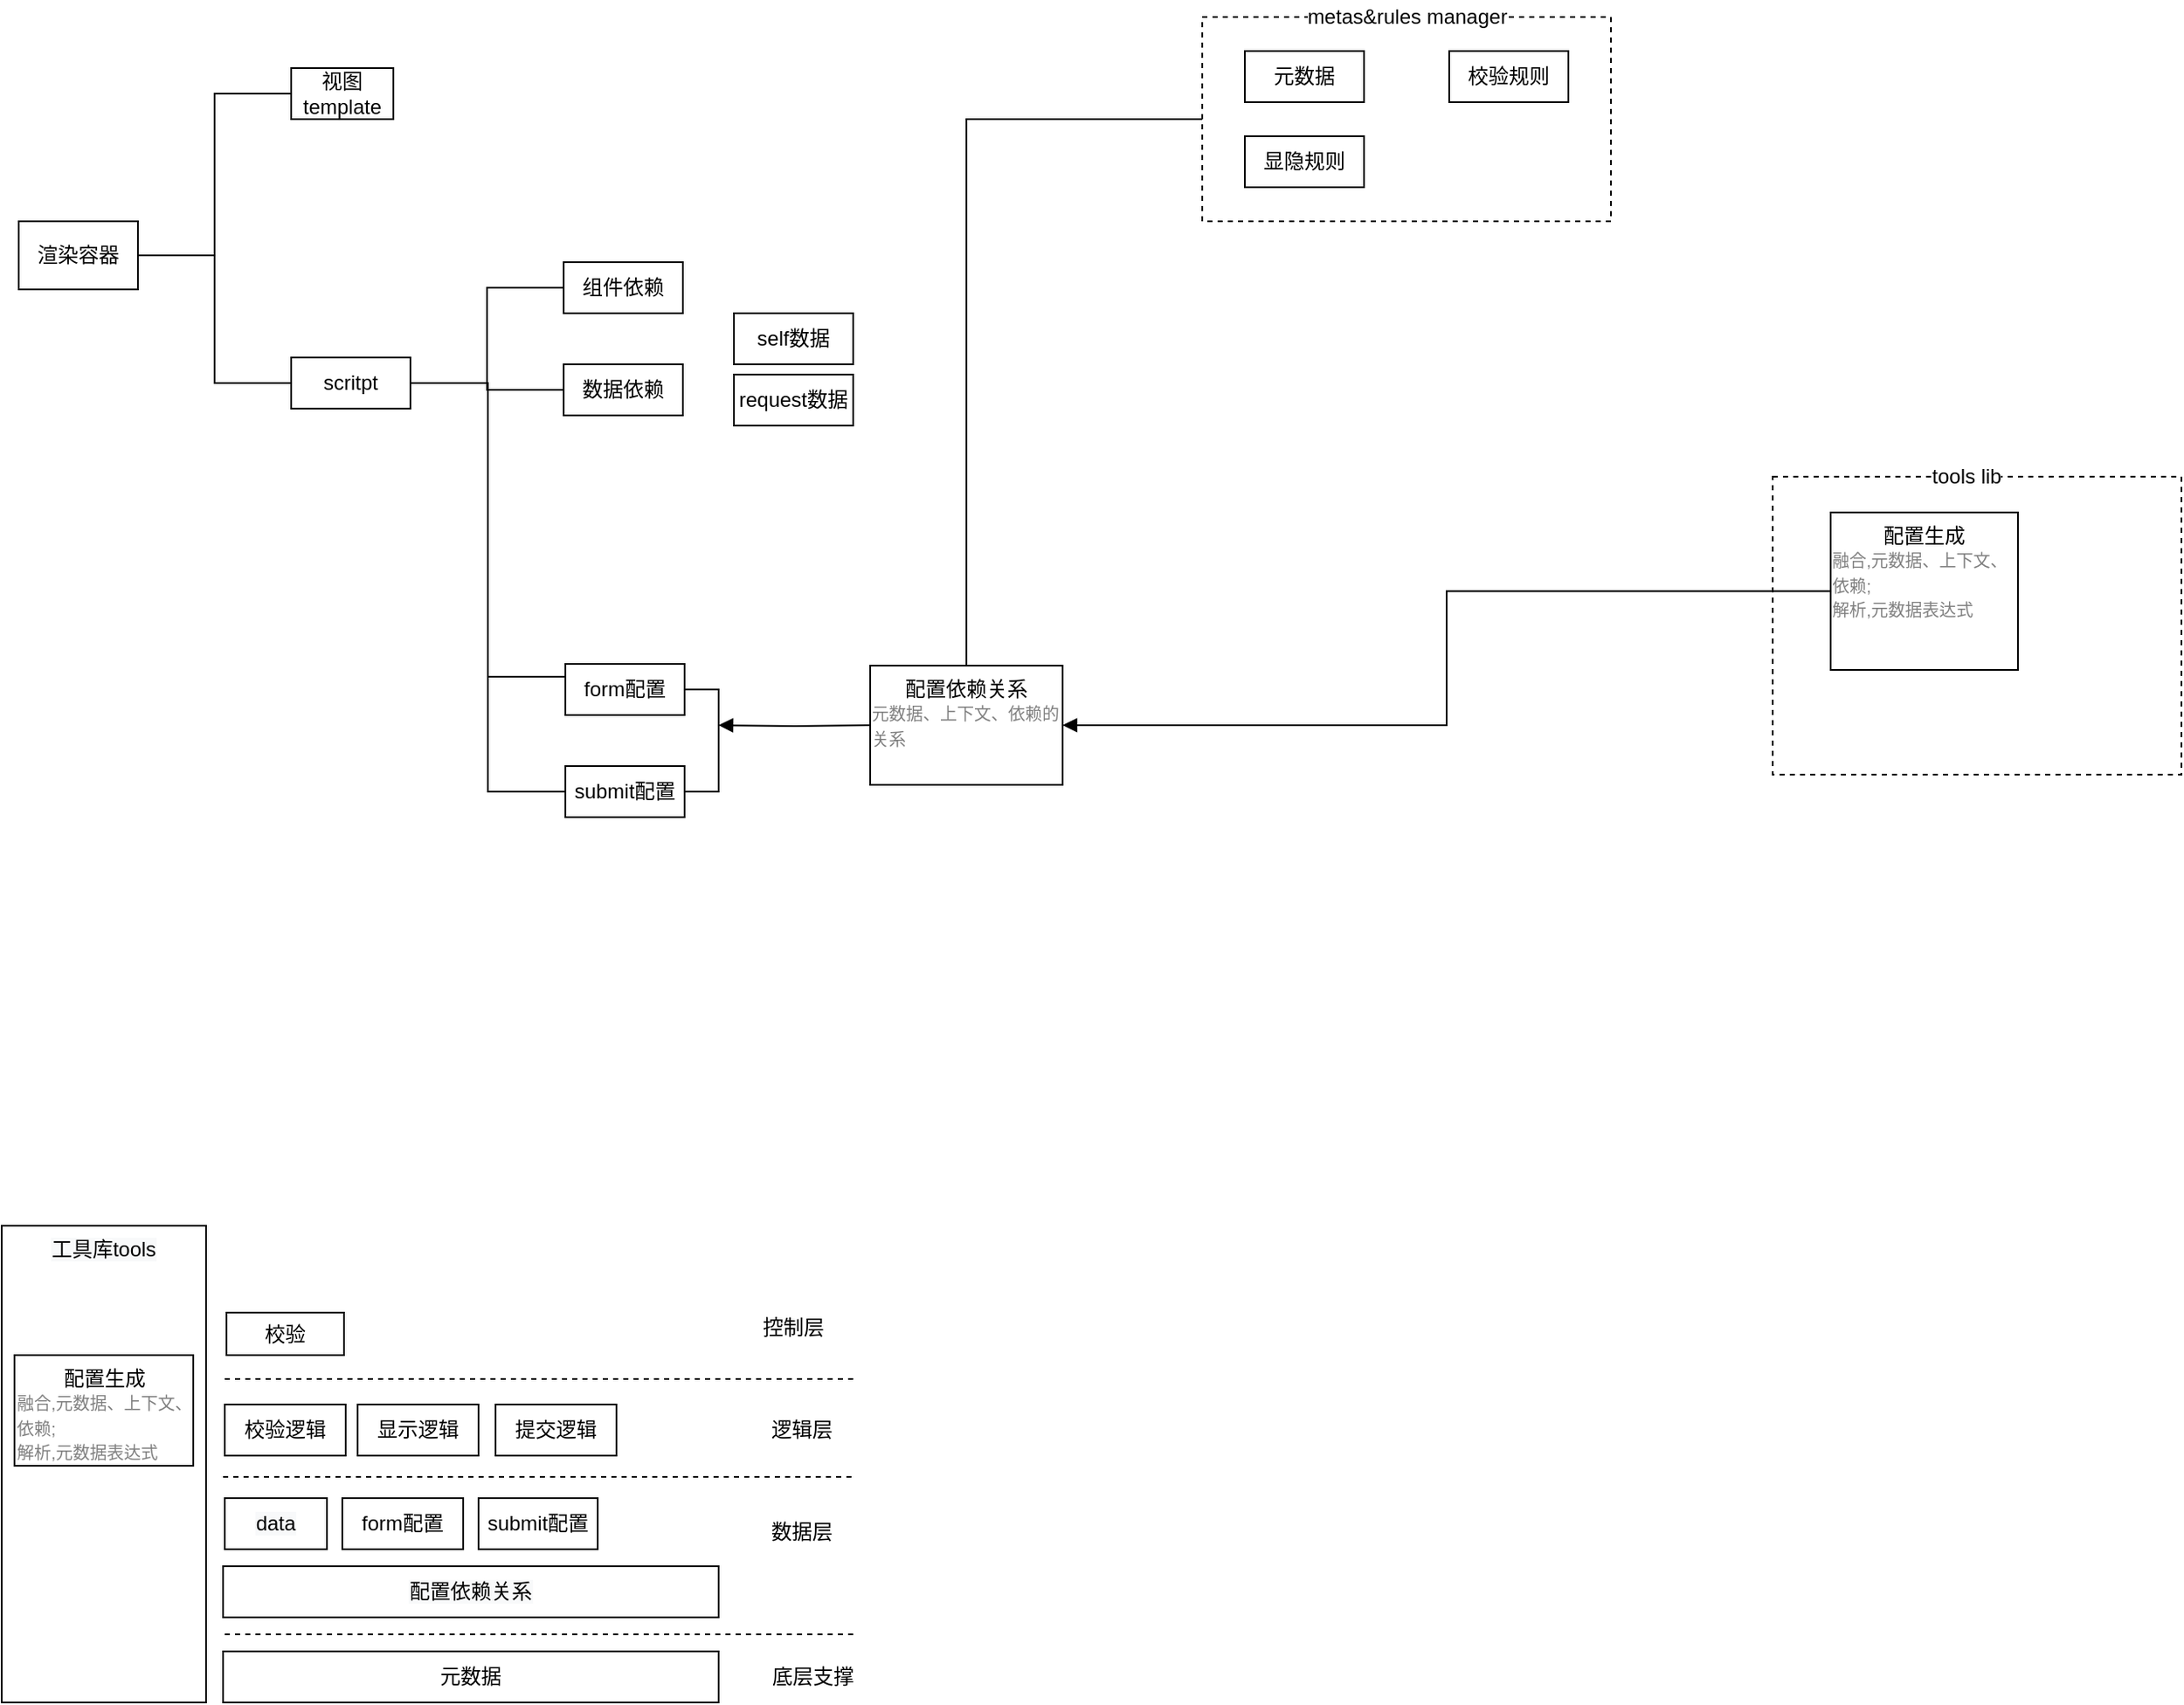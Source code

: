 <mxfile version="14.1.3" type="github">
  <diagram id="pBgmhtFyX_WPpMTLfvvG" name="Page-1">
    <mxGraphModel dx="1036" dy="661" grid="1" gridSize="10" guides="1" tooltips="1" connect="1" arrows="1" fold="1" page="1" pageScale="1" pageWidth="1920" pageHeight="1200" math="0" shadow="0">
      <root>
        <mxCell id="0" />
        <mxCell id="1" parent="0" />
        <mxCell id="JbMXxOMYKMevarVttDCR-4" value="" style="group" vertex="1" connectable="0" parent="1">
          <mxGeometry x="1070" y="310" width="240" height="185" as="geometry" />
        </mxCell>
        <mxCell id="ZCPLQkThrctgt06H_Gng-33" value="" style="rounded=0;whiteSpace=wrap;html=1;dashed=1;" parent="JbMXxOMYKMevarVttDCR-4" vertex="1">
          <mxGeometry y="10" width="240" height="175" as="geometry" />
        </mxCell>
        <mxCell id="ZCPLQkThrctgt06H_Gng-34" value="tools lib" style="text;html=1;strokeColor=none;fillColor=none;align=center;verticalAlign=middle;whiteSpace=wrap;rounded=0;labelBackgroundColor=#FFFFFF;" parent="JbMXxOMYKMevarVttDCR-4" vertex="1">
          <mxGeometry x="88" width="52" height="20" as="geometry" />
        </mxCell>
        <mxCell id="ZCPLQkThrctgt06H_Gng-21" value="配置生成&lt;br&gt;&lt;div style=&quot;text-align: left&quot;&gt;&lt;span style=&quot;font-size: 10px&quot;&gt;&lt;font color=&quot;#808080&quot;&gt;融合,元数据、上下文、依赖;&lt;/font&gt;&lt;/span&gt;&lt;/div&gt;&lt;div style=&quot;text-align: left&quot;&gt;&lt;span style=&quot;font-size: 10px&quot;&gt;&lt;font color=&quot;#808080&quot;&gt;解析,元数据表达式&lt;/font&gt;&lt;/span&gt;&lt;/div&gt;" style="whiteSpace=wrap;html=1;rounded=0;align=center;verticalAlign=top;" parent="JbMXxOMYKMevarVttDCR-4" vertex="1">
          <mxGeometry x="34" y="31" width="110" height="92.5" as="geometry" />
        </mxCell>
        <mxCell id="ZCPLQkThrctgt06H_Gng-32" style="edgeStyle=orthogonalEdgeStyle;rounded=0;sketch=0;orthogonalLoop=1;jettySize=auto;html=1;entryX=0.5;entryY=0;entryDx=0;entryDy=0;endArrow=none;endFill=0;" parent="1" source="ZCPLQkThrctgt06H_Gng-31" target="ZCPLQkThrctgt06H_Gng-20" edge="1">
          <mxGeometry relative="1" as="geometry" />
        </mxCell>
        <mxCell id="ZCPLQkThrctgt06H_Gng-31" value="" style="rounded=0;whiteSpace=wrap;html=1;dashed=1;" parent="1" vertex="1">
          <mxGeometry x="735" y="50" width="240" height="120" as="geometry" />
        </mxCell>
        <mxCell id="ZCPLQkThrctgt06H_Gng-11" style="edgeStyle=orthogonalEdgeStyle;rounded=0;sketch=0;orthogonalLoop=1;jettySize=auto;html=1;entryX=0;entryY=0.5;entryDx=0;entryDy=0;endArrow=none;endFill=0;" parent="1" source="ZCPLQkThrctgt06H_Gng-1" target="ZCPLQkThrctgt06H_Gng-4" edge="1">
          <mxGeometry relative="1" as="geometry" />
        </mxCell>
        <mxCell id="ZCPLQkThrctgt06H_Gng-12" style="edgeStyle=orthogonalEdgeStyle;rounded=0;sketch=0;orthogonalLoop=1;jettySize=auto;html=1;entryX=0;entryY=0.5;entryDx=0;entryDy=0;endArrow=none;endFill=0;" parent="1" source="ZCPLQkThrctgt06H_Gng-1" target="ZCPLQkThrctgt06H_Gng-5" edge="1">
          <mxGeometry relative="1" as="geometry" />
        </mxCell>
        <mxCell id="ZCPLQkThrctgt06H_Gng-1" value="渲染容器" style="rounded=0;whiteSpace=wrap;html=1;" parent="1" vertex="1">
          <mxGeometry x="40" y="170" width="70" height="40" as="geometry" />
        </mxCell>
        <mxCell id="ZCPLQkThrctgt06H_Gng-4" value="视图template" style="rounded=0;whiteSpace=wrap;html=1;" parent="1" vertex="1">
          <mxGeometry x="200" y="80" width="60" height="30" as="geometry" />
        </mxCell>
        <mxCell id="ZCPLQkThrctgt06H_Gng-28" style="edgeStyle=orthogonalEdgeStyle;rounded=0;sketch=0;orthogonalLoop=1;jettySize=auto;html=1;entryX=0;entryY=0.5;entryDx=0;entryDy=0;endArrow=none;endFill=0;" parent="1" source="ZCPLQkThrctgt06H_Gng-5" target="ZCPLQkThrctgt06H_Gng-15" edge="1">
          <mxGeometry relative="1" as="geometry" />
        </mxCell>
        <mxCell id="ZCPLQkThrctgt06H_Gng-29" style="edgeStyle=orthogonalEdgeStyle;rounded=0;sketch=0;orthogonalLoop=1;jettySize=auto;html=1;entryX=0;entryY=0.25;entryDx=0;entryDy=0;endArrow=none;endFill=0;" parent="1" source="ZCPLQkThrctgt06H_Gng-5" target="ZCPLQkThrctgt06H_Gng-35" edge="1">
          <mxGeometry relative="1" as="geometry" />
        </mxCell>
        <mxCell id="JbMXxOMYKMevarVttDCR-5" style="edgeStyle=orthogonalEdgeStyle;rounded=0;orthogonalLoop=1;jettySize=auto;html=1;entryX=0;entryY=0.5;entryDx=0;entryDy=0;endArrow=none;endFill=0;" edge="1" parent="1" source="ZCPLQkThrctgt06H_Gng-5" target="ZCPLQkThrctgt06H_Gng-18">
          <mxGeometry relative="1" as="geometry" />
        </mxCell>
        <mxCell id="JbMXxOMYKMevarVttDCR-6" style="edgeStyle=orthogonalEdgeStyle;rounded=0;orthogonalLoop=1;jettySize=auto;html=1;entryX=0;entryY=0.5;entryDx=0;entryDy=0;endArrow=none;endFill=0;" edge="1" parent="1" source="ZCPLQkThrctgt06H_Gng-5" target="JbMXxOMYKMevarVttDCR-2">
          <mxGeometry relative="1" as="geometry" />
        </mxCell>
        <mxCell id="ZCPLQkThrctgt06H_Gng-5" value="scritpt" style="rounded=0;whiteSpace=wrap;html=1;" parent="1" vertex="1">
          <mxGeometry x="200" y="250" width="70" height="30" as="geometry" />
        </mxCell>
        <mxCell id="ZCPLQkThrctgt06H_Gng-19" style="edgeStyle=orthogonalEdgeStyle;rounded=0;sketch=0;orthogonalLoop=1;jettySize=auto;html=1;endArrow=none;endFill=0;entryX=0;entryY=0.5;entryDx=0;entryDy=0;startArrow=block;startFill=1;" parent="1" target="ZCPLQkThrctgt06H_Gng-20" edge="1">
          <mxGeometry relative="1" as="geometry">
            <mxPoint x="541" y="451" as="targetPoint" />
            <mxPoint x="451" y="466" as="sourcePoint" />
          </mxGeometry>
        </mxCell>
        <mxCell id="ZCPLQkThrctgt06H_Gng-15" value="组件依赖" style="rounded=0;whiteSpace=wrap;html=1;" parent="1" vertex="1">
          <mxGeometry x="360" y="194" width="70" height="30" as="geometry" />
        </mxCell>
        <mxCell id="ZCPLQkThrctgt06H_Gng-18" value="数据依赖" style="rounded=0;whiteSpace=wrap;html=1;" parent="1" vertex="1">
          <mxGeometry x="360" y="254" width="70" height="30" as="geometry" />
        </mxCell>
        <mxCell id="ZCPLQkThrctgt06H_Gng-20" value="配置依赖关系&lt;br&gt;&lt;div style=&quot;text-align: left&quot;&gt;&lt;span style=&quot;font-size: 10px&quot;&gt;&lt;font color=&quot;#808080&quot;&gt;元数据、上下文、依赖的关系&lt;/font&gt;&lt;/span&gt;&lt;/div&gt;" style="rounded=0;whiteSpace=wrap;html=1;align=center;verticalAlign=top;" parent="1" vertex="1">
          <mxGeometry x="540" y="431" width="113" height="70" as="geometry" />
        </mxCell>
        <mxCell id="ZCPLQkThrctgt06H_Gng-24" value="元数据" style="rounded=0;whiteSpace=wrap;html=1;" parent="1" vertex="1">
          <mxGeometry x="760" y="70" width="70" height="30" as="geometry" />
        </mxCell>
        <mxCell id="ZCPLQkThrctgt06H_Gng-25" value="校验规则" style="rounded=0;whiteSpace=wrap;html=1;" parent="1" vertex="1">
          <mxGeometry x="880" y="70" width="70" height="30" as="geometry" />
        </mxCell>
        <mxCell id="ZCPLQkThrctgt06H_Gng-26" value="显隐规则" style="rounded=0;whiteSpace=wrap;html=1;" parent="1" vertex="1">
          <mxGeometry x="760" y="120" width="70" height="30" as="geometry" />
        </mxCell>
        <mxCell id="ZCPLQkThrctgt06H_Gng-27" value="" style="edgeStyle=orthogonalEdgeStyle;rounded=0;sketch=0;orthogonalLoop=1;jettySize=auto;html=1;endArrow=none;endFill=0;startArrow=block;startFill=1;" parent="1" source="ZCPLQkThrctgt06H_Gng-20" target="ZCPLQkThrctgt06H_Gng-21" edge="1">
          <mxGeometry relative="1" as="geometry">
            <mxPoint x="618" y="451" as="sourcePoint" />
            <mxPoint x="739.8" y="466.05" as="targetPoint" />
          </mxGeometry>
        </mxCell>
        <mxCell id="JbMXxOMYKMevarVttDCR-9" style="edgeStyle=orthogonalEdgeStyle;rounded=0;orthogonalLoop=1;jettySize=auto;html=1;entryX=1;entryY=0.5;entryDx=0;entryDy=0;endArrow=none;endFill=0;" edge="1" parent="1" source="ZCPLQkThrctgt06H_Gng-35" target="JbMXxOMYKMevarVttDCR-2">
          <mxGeometry relative="1" as="geometry">
            <Array as="points">
              <mxPoint x="451" y="445" />
              <mxPoint x="451" y="505" />
            </Array>
          </mxGeometry>
        </mxCell>
        <mxCell id="ZCPLQkThrctgt06H_Gng-35" value="form配置" style="rounded=0;whiteSpace=wrap;html=1;" parent="1" vertex="1">
          <mxGeometry x="361" y="430" width="70" height="30" as="geometry" />
        </mxCell>
        <mxCell id="ZCPLQkThrctgt06H_Gng-37" value="&lt;font style=&quot;font-size: 10px&quot;&gt;&lt;br&gt;&lt;/font&gt;" style="text;html=1;align=left;verticalAlign=middle;resizable=0;points=[];autosize=1;" parent="1" vertex="1">
          <mxGeometry x="1100" y="346" width="20" height="20" as="geometry" />
        </mxCell>
        <mxCell id="JbMXxOMYKMevarVttDCR-1" value="metas&amp;amp;rules manager" style="text;html=1;align=center;verticalAlign=middle;resizable=0;points=[];autosize=1;labelBackgroundColor=#FFFFFF;" vertex="1" parent="1">
          <mxGeometry x="790" y="40" width="130" height="20" as="geometry" />
        </mxCell>
        <mxCell id="JbMXxOMYKMevarVttDCR-2" value="submit配置" style="rounded=0;whiteSpace=wrap;html=1;" vertex="1" parent="1">
          <mxGeometry x="361" y="490" width="70" height="30" as="geometry" />
        </mxCell>
        <mxCell id="JbMXxOMYKMevarVttDCR-13" value="校验" style="rounded=0;whiteSpace=wrap;html=1;labelBackgroundColor=#FFFFFF;align=center;" vertex="1" parent="1">
          <mxGeometry x="162" y="811" width="69" height="25" as="geometry" />
        </mxCell>
        <mxCell id="JbMXxOMYKMevarVttDCR-16" value="&lt;span style=&quot;background-color: rgb(248 , 249 , 250)&quot;&gt;data&lt;/span&gt;" style="rounded=0;whiteSpace=wrap;html=1;labelBackgroundColor=#FFFFFF;align=center;" vertex="1" parent="1">
          <mxGeometry x="161" y="920" width="60" height="30" as="geometry" />
        </mxCell>
        <mxCell id="JbMXxOMYKMevarVttDCR-17" value="form配置" style="rounded=0;whiteSpace=wrap;html=1;" vertex="1" parent="1">
          <mxGeometry x="230" y="920" width="71" height="30" as="geometry" />
        </mxCell>
        <mxCell id="JbMXxOMYKMevarVttDCR-18" value="submit配置" style="rounded=0;whiteSpace=wrap;html=1;" vertex="1" parent="1">
          <mxGeometry x="310" y="920" width="70" height="30" as="geometry" />
        </mxCell>
        <mxCell id="JbMXxOMYKMevarVttDCR-19" value="&lt;span style=&quot;background-color: rgb(248 , 249 , 250)&quot;&gt;配置依赖关系&lt;/span&gt;" style="rounded=0;whiteSpace=wrap;html=1;labelBackgroundColor=#FFFFFF;align=center;" vertex="1" parent="1">
          <mxGeometry x="160" y="960" width="291" height="30" as="geometry" />
        </mxCell>
        <mxCell id="JbMXxOMYKMevarVttDCR-20" value="元数据" style="rounded=0;whiteSpace=wrap;html=1;labelBackgroundColor=#FFFFFF;align=center;" vertex="1" parent="1">
          <mxGeometry x="160" y="1010" width="291" height="30" as="geometry" />
        </mxCell>
        <mxCell id="JbMXxOMYKMevarVttDCR-23" value="&lt;span style=&quot;background-color: rgb(248 , 249 , 250)&quot;&gt;工具库tools&lt;/span&gt;" style="rounded=0;whiteSpace=wrap;html=1;labelBackgroundColor=#FFFFFF;align=center;verticalAlign=top;" vertex="1" parent="1">
          <mxGeometry x="30" y="760" width="120" height="280" as="geometry" />
        </mxCell>
        <mxCell id="JbMXxOMYKMevarVttDCR-29" value="self数据" style="rounded=0;whiteSpace=wrap;html=1;" vertex="1" parent="1">
          <mxGeometry x="460" y="224" width="70" height="30" as="geometry" />
        </mxCell>
        <mxCell id="JbMXxOMYKMevarVttDCR-30" value="request数据" style="rounded=0;whiteSpace=wrap;html=1;" vertex="1" parent="1">
          <mxGeometry x="460" y="260" width="70" height="30" as="geometry" />
        </mxCell>
        <mxCell id="JbMXxOMYKMevarVttDCR-32" value="控制层" style="text;html=1;strokeColor=none;fillColor=none;align=center;verticalAlign=middle;whiteSpace=wrap;rounded=0;dashed=1;labelBackgroundColor=#FFFFFF;" vertex="1" parent="1">
          <mxGeometry x="475" y="810" width="40" height="20" as="geometry" />
        </mxCell>
        <mxCell id="JbMXxOMYKMevarVttDCR-33" value="逻辑层" style="text;html=1;strokeColor=none;fillColor=none;align=center;verticalAlign=middle;whiteSpace=wrap;rounded=0;dashed=1;labelBackgroundColor=#FFFFFF;" vertex="1" parent="1">
          <mxGeometry x="480" y="870" width="40" height="20" as="geometry" />
        </mxCell>
        <mxCell id="JbMXxOMYKMevarVttDCR-35" value="底层支撑" style="text;html=1;strokeColor=none;fillColor=none;align=center;verticalAlign=middle;whiteSpace=wrap;rounded=0;dashed=1;labelBackgroundColor=#FFFFFF;" vertex="1" parent="1">
          <mxGeometry x="473" y="1015" width="67" height="20" as="geometry" />
        </mxCell>
        <mxCell id="JbMXxOMYKMevarVttDCR-36" value="配置生成&lt;br&gt;&lt;div style=&quot;text-align: left&quot;&gt;&lt;span style=&quot;font-size: 10px&quot;&gt;&lt;font color=&quot;#808080&quot;&gt;融合,元数据、上下文、依赖;&lt;/font&gt;&lt;/span&gt;&lt;/div&gt;&lt;div style=&quot;text-align: left&quot;&gt;&lt;span style=&quot;font-size: 10px&quot;&gt;&lt;font color=&quot;#808080&quot;&gt;解析,元数据表达式&lt;/font&gt;&lt;/span&gt;&lt;/div&gt;" style="whiteSpace=wrap;html=1;rounded=0;align=center;verticalAlign=top;" vertex="1" parent="1">
          <mxGeometry x="37.5" y="836" width="105" height="65" as="geometry" />
        </mxCell>
        <mxCell id="JbMXxOMYKMevarVttDCR-38" value="数据层" style="text;html=1;strokeColor=none;fillColor=none;align=center;verticalAlign=middle;whiteSpace=wrap;rounded=0;dashed=1;labelBackgroundColor=#FFFFFF;" vertex="1" parent="1">
          <mxGeometry x="480" y="930" width="40" height="20" as="geometry" />
        </mxCell>
        <mxCell id="JbMXxOMYKMevarVttDCR-39" value="校验逻辑" style="rounded=0;whiteSpace=wrap;html=1;" vertex="1" parent="1">
          <mxGeometry x="161" y="865" width="71" height="30" as="geometry" />
        </mxCell>
        <mxCell id="JbMXxOMYKMevarVttDCR-40" value="显示逻辑" style="rounded=0;whiteSpace=wrap;html=1;" vertex="1" parent="1">
          <mxGeometry x="239" y="865" width="71" height="30" as="geometry" />
        </mxCell>
        <mxCell id="JbMXxOMYKMevarVttDCR-41" value="提交逻辑" style="rounded=0;whiteSpace=wrap;html=1;" vertex="1" parent="1">
          <mxGeometry x="320" y="865" width="71" height="30" as="geometry" />
        </mxCell>
        <mxCell id="JbMXxOMYKMevarVttDCR-43" value="" style="endArrow=none;html=1;dashed=1;" edge="1" parent="1">
          <mxGeometry width="50" height="50" relative="1" as="geometry">
            <mxPoint x="161" y="1000" as="sourcePoint" />
            <mxPoint x="531" y="1000" as="targetPoint" />
          </mxGeometry>
        </mxCell>
        <mxCell id="JbMXxOMYKMevarVttDCR-44" value="" style="endArrow=none;html=1;dashed=1;" edge="1" parent="1">
          <mxGeometry width="50" height="50" relative="1" as="geometry">
            <mxPoint x="161" y="850" as="sourcePoint" />
            <mxPoint x="531" y="850" as="targetPoint" />
          </mxGeometry>
        </mxCell>
        <mxCell id="JbMXxOMYKMevarVttDCR-45" value="" style="endArrow=none;html=1;dashed=1;" edge="1" parent="1">
          <mxGeometry width="50" height="50" relative="1" as="geometry">
            <mxPoint x="160" y="907.5" as="sourcePoint" />
            <mxPoint x="530" y="907.5" as="targetPoint" />
          </mxGeometry>
        </mxCell>
      </root>
    </mxGraphModel>
  </diagram>
</mxfile>
